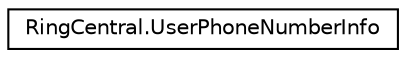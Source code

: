 digraph "Graphical Class Hierarchy"
{
 // LATEX_PDF_SIZE
  edge [fontname="Helvetica",fontsize="10",labelfontname="Helvetica",labelfontsize="10"];
  node [fontname="Helvetica",fontsize="10",shape=record];
  rankdir="LR";
  Node0 [label="RingCentral.UserPhoneNumberInfo",height=0.2,width=0.4,color="black", fillcolor="white", style="filled",URL="$classRingCentral_1_1UserPhoneNumberInfo.html",tooltip=" "];
}
